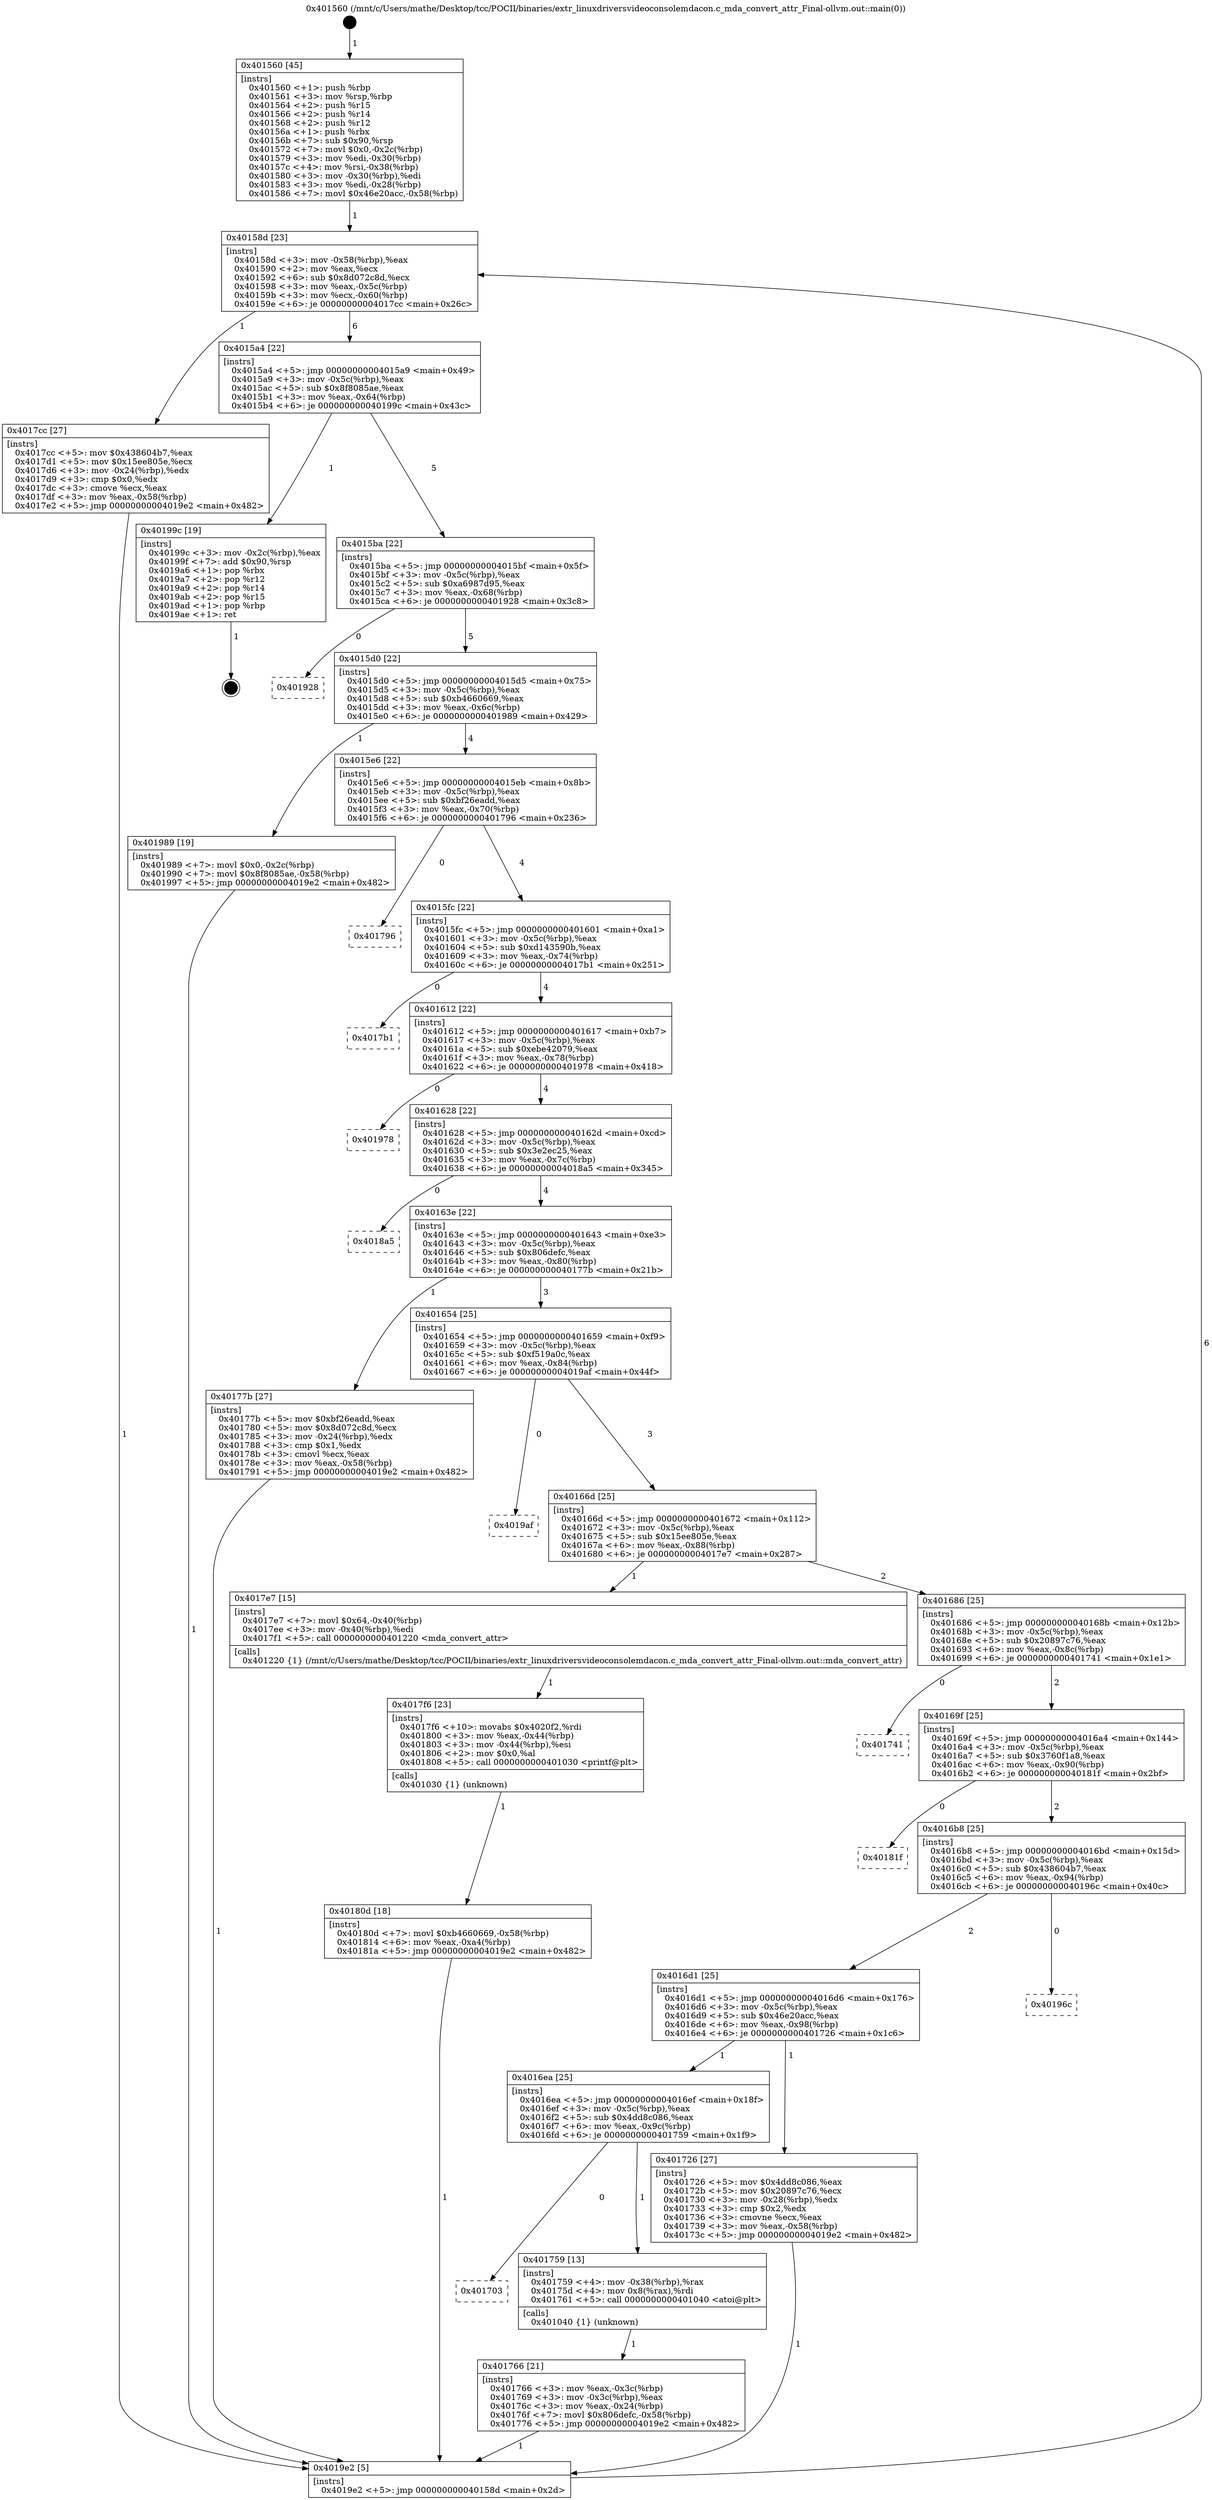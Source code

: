 digraph "0x401560" {
  label = "0x401560 (/mnt/c/Users/mathe/Desktop/tcc/POCII/binaries/extr_linuxdriversvideoconsolemdacon.c_mda_convert_attr_Final-ollvm.out::main(0))"
  labelloc = "t"
  node[shape=record]

  Entry [label="",width=0.3,height=0.3,shape=circle,fillcolor=black,style=filled]
  "0x40158d" [label="{
     0x40158d [23]\l
     | [instrs]\l
     &nbsp;&nbsp;0x40158d \<+3\>: mov -0x58(%rbp),%eax\l
     &nbsp;&nbsp;0x401590 \<+2\>: mov %eax,%ecx\l
     &nbsp;&nbsp;0x401592 \<+6\>: sub $0x8d072c8d,%ecx\l
     &nbsp;&nbsp;0x401598 \<+3\>: mov %eax,-0x5c(%rbp)\l
     &nbsp;&nbsp;0x40159b \<+3\>: mov %ecx,-0x60(%rbp)\l
     &nbsp;&nbsp;0x40159e \<+6\>: je 00000000004017cc \<main+0x26c\>\l
  }"]
  "0x4017cc" [label="{
     0x4017cc [27]\l
     | [instrs]\l
     &nbsp;&nbsp;0x4017cc \<+5\>: mov $0x438604b7,%eax\l
     &nbsp;&nbsp;0x4017d1 \<+5\>: mov $0x15ee805e,%ecx\l
     &nbsp;&nbsp;0x4017d6 \<+3\>: mov -0x24(%rbp),%edx\l
     &nbsp;&nbsp;0x4017d9 \<+3\>: cmp $0x0,%edx\l
     &nbsp;&nbsp;0x4017dc \<+3\>: cmove %ecx,%eax\l
     &nbsp;&nbsp;0x4017df \<+3\>: mov %eax,-0x58(%rbp)\l
     &nbsp;&nbsp;0x4017e2 \<+5\>: jmp 00000000004019e2 \<main+0x482\>\l
  }"]
  "0x4015a4" [label="{
     0x4015a4 [22]\l
     | [instrs]\l
     &nbsp;&nbsp;0x4015a4 \<+5\>: jmp 00000000004015a9 \<main+0x49\>\l
     &nbsp;&nbsp;0x4015a9 \<+3\>: mov -0x5c(%rbp),%eax\l
     &nbsp;&nbsp;0x4015ac \<+5\>: sub $0x8f8085ae,%eax\l
     &nbsp;&nbsp;0x4015b1 \<+3\>: mov %eax,-0x64(%rbp)\l
     &nbsp;&nbsp;0x4015b4 \<+6\>: je 000000000040199c \<main+0x43c\>\l
  }"]
  Exit [label="",width=0.3,height=0.3,shape=circle,fillcolor=black,style=filled,peripheries=2]
  "0x40199c" [label="{
     0x40199c [19]\l
     | [instrs]\l
     &nbsp;&nbsp;0x40199c \<+3\>: mov -0x2c(%rbp),%eax\l
     &nbsp;&nbsp;0x40199f \<+7\>: add $0x90,%rsp\l
     &nbsp;&nbsp;0x4019a6 \<+1\>: pop %rbx\l
     &nbsp;&nbsp;0x4019a7 \<+2\>: pop %r12\l
     &nbsp;&nbsp;0x4019a9 \<+2\>: pop %r14\l
     &nbsp;&nbsp;0x4019ab \<+2\>: pop %r15\l
     &nbsp;&nbsp;0x4019ad \<+1\>: pop %rbp\l
     &nbsp;&nbsp;0x4019ae \<+1\>: ret\l
  }"]
  "0x4015ba" [label="{
     0x4015ba [22]\l
     | [instrs]\l
     &nbsp;&nbsp;0x4015ba \<+5\>: jmp 00000000004015bf \<main+0x5f\>\l
     &nbsp;&nbsp;0x4015bf \<+3\>: mov -0x5c(%rbp),%eax\l
     &nbsp;&nbsp;0x4015c2 \<+5\>: sub $0xa6987d95,%eax\l
     &nbsp;&nbsp;0x4015c7 \<+3\>: mov %eax,-0x68(%rbp)\l
     &nbsp;&nbsp;0x4015ca \<+6\>: je 0000000000401928 \<main+0x3c8\>\l
  }"]
  "0x40180d" [label="{
     0x40180d [18]\l
     | [instrs]\l
     &nbsp;&nbsp;0x40180d \<+7\>: movl $0xb4660669,-0x58(%rbp)\l
     &nbsp;&nbsp;0x401814 \<+6\>: mov %eax,-0xa4(%rbp)\l
     &nbsp;&nbsp;0x40181a \<+5\>: jmp 00000000004019e2 \<main+0x482\>\l
  }"]
  "0x401928" [label="{
     0x401928\l
  }", style=dashed]
  "0x4015d0" [label="{
     0x4015d0 [22]\l
     | [instrs]\l
     &nbsp;&nbsp;0x4015d0 \<+5\>: jmp 00000000004015d5 \<main+0x75\>\l
     &nbsp;&nbsp;0x4015d5 \<+3\>: mov -0x5c(%rbp),%eax\l
     &nbsp;&nbsp;0x4015d8 \<+5\>: sub $0xb4660669,%eax\l
     &nbsp;&nbsp;0x4015dd \<+3\>: mov %eax,-0x6c(%rbp)\l
     &nbsp;&nbsp;0x4015e0 \<+6\>: je 0000000000401989 \<main+0x429\>\l
  }"]
  "0x4017f6" [label="{
     0x4017f6 [23]\l
     | [instrs]\l
     &nbsp;&nbsp;0x4017f6 \<+10\>: movabs $0x4020f2,%rdi\l
     &nbsp;&nbsp;0x401800 \<+3\>: mov %eax,-0x44(%rbp)\l
     &nbsp;&nbsp;0x401803 \<+3\>: mov -0x44(%rbp),%esi\l
     &nbsp;&nbsp;0x401806 \<+2\>: mov $0x0,%al\l
     &nbsp;&nbsp;0x401808 \<+5\>: call 0000000000401030 \<printf@plt\>\l
     | [calls]\l
     &nbsp;&nbsp;0x401030 \{1\} (unknown)\l
  }"]
  "0x401989" [label="{
     0x401989 [19]\l
     | [instrs]\l
     &nbsp;&nbsp;0x401989 \<+7\>: movl $0x0,-0x2c(%rbp)\l
     &nbsp;&nbsp;0x401990 \<+7\>: movl $0x8f8085ae,-0x58(%rbp)\l
     &nbsp;&nbsp;0x401997 \<+5\>: jmp 00000000004019e2 \<main+0x482\>\l
  }"]
  "0x4015e6" [label="{
     0x4015e6 [22]\l
     | [instrs]\l
     &nbsp;&nbsp;0x4015e6 \<+5\>: jmp 00000000004015eb \<main+0x8b\>\l
     &nbsp;&nbsp;0x4015eb \<+3\>: mov -0x5c(%rbp),%eax\l
     &nbsp;&nbsp;0x4015ee \<+5\>: sub $0xbf26eadd,%eax\l
     &nbsp;&nbsp;0x4015f3 \<+3\>: mov %eax,-0x70(%rbp)\l
     &nbsp;&nbsp;0x4015f6 \<+6\>: je 0000000000401796 \<main+0x236\>\l
  }"]
  "0x401766" [label="{
     0x401766 [21]\l
     | [instrs]\l
     &nbsp;&nbsp;0x401766 \<+3\>: mov %eax,-0x3c(%rbp)\l
     &nbsp;&nbsp;0x401769 \<+3\>: mov -0x3c(%rbp),%eax\l
     &nbsp;&nbsp;0x40176c \<+3\>: mov %eax,-0x24(%rbp)\l
     &nbsp;&nbsp;0x40176f \<+7\>: movl $0x806defc,-0x58(%rbp)\l
     &nbsp;&nbsp;0x401776 \<+5\>: jmp 00000000004019e2 \<main+0x482\>\l
  }"]
  "0x401796" [label="{
     0x401796\l
  }", style=dashed]
  "0x4015fc" [label="{
     0x4015fc [22]\l
     | [instrs]\l
     &nbsp;&nbsp;0x4015fc \<+5\>: jmp 0000000000401601 \<main+0xa1\>\l
     &nbsp;&nbsp;0x401601 \<+3\>: mov -0x5c(%rbp),%eax\l
     &nbsp;&nbsp;0x401604 \<+5\>: sub $0xd143590b,%eax\l
     &nbsp;&nbsp;0x401609 \<+3\>: mov %eax,-0x74(%rbp)\l
     &nbsp;&nbsp;0x40160c \<+6\>: je 00000000004017b1 \<main+0x251\>\l
  }"]
  "0x401703" [label="{
     0x401703\l
  }", style=dashed]
  "0x4017b1" [label="{
     0x4017b1\l
  }", style=dashed]
  "0x401612" [label="{
     0x401612 [22]\l
     | [instrs]\l
     &nbsp;&nbsp;0x401612 \<+5\>: jmp 0000000000401617 \<main+0xb7\>\l
     &nbsp;&nbsp;0x401617 \<+3\>: mov -0x5c(%rbp),%eax\l
     &nbsp;&nbsp;0x40161a \<+5\>: sub $0xebe42079,%eax\l
     &nbsp;&nbsp;0x40161f \<+3\>: mov %eax,-0x78(%rbp)\l
     &nbsp;&nbsp;0x401622 \<+6\>: je 0000000000401978 \<main+0x418\>\l
  }"]
  "0x401759" [label="{
     0x401759 [13]\l
     | [instrs]\l
     &nbsp;&nbsp;0x401759 \<+4\>: mov -0x38(%rbp),%rax\l
     &nbsp;&nbsp;0x40175d \<+4\>: mov 0x8(%rax),%rdi\l
     &nbsp;&nbsp;0x401761 \<+5\>: call 0000000000401040 \<atoi@plt\>\l
     | [calls]\l
     &nbsp;&nbsp;0x401040 \{1\} (unknown)\l
  }"]
  "0x401978" [label="{
     0x401978\l
  }", style=dashed]
  "0x401628" [label="{
     0x401628 [22]\l
     | [instrs]\l
     &nbsp;&nbsp;0x401628 \<+5\>: jmp 000000000040162d \<main+0xcd\>\l
     &nbsp;&nbsp;0x40162d \<+3\>: mov -0x5c(%rbp),%eax\l
     &nbsp;&nbsp;0x401630 \<+5\>: sub $0x3e2ec25,%eax\l
     &nbsp;&nbsp;0x401635 \<+3\>: mov %eax,-0x7c(%rbp)\l
     &nbsp;&nbsp;0x401638 \<+6\>: je 00000000004018a5 \<main+0x345\>\l
  }"]
  "0x401560" [label="{
     0x401560 [45]\l
     | [instrs]\l
     &nbsp;&nbsp;0x401560 \<+1\>: push %rbp\l
     &nbsp;&nbsp;0x401561 \<+3\>: mov %rsp,%rbp\l
     &nbsp;&nbsp;0x401564 \<+2\>: push %r15\l
     &nbsp;&nbsp;0x401566 \<+2\>: push %r14\l
     &nbsp;&nbsp;0x401568 \<+2\>: push %r12\l
     &nbsp;&nbsp;0x40156a \<+1\>: push %rbx\l
     &nbsp;&nbsp;0x40156b \<+7\>: sub $0x90,%rsp\l
     &nbsp;&nbsp;0x401572 \<+7\>: movl $0x0,-0x2c(%rbp)\l
     &nbsp;&nbsp;0x401579 \<+3\>: mov %edi,-0x30(%rbp)\l
     &nbsp;&nbsp;0x40157c \<+4\>: mov %rsi,-0x38(%rbp)\l
     &nbsp;&nbsp;0x401580 \<+3\>: mov -0x30(%rbp),%edi\l
     &nbsp;&nbsp;0x401583 \<+3\>: mov %edi,-0x28(%rbp)\l
     &nbsp;&nbsp;0x401586 \<+7\>: movl $0x46e20acc,-0x58(%rbp)\l
  }"]
  "0x4018a5" [label="{
     0x4018a5\l
  }", style=dashed]
  "0x40163e" [label="{
     0x40163e [22]\l
     | [instrs]\l
     &nbsp;&nbsp;0x40163e \<+5\>: jmp 0000000000401643 \<main+0xe3\>\l
     &nbsp;&nbsp;0x401643 \<+3\>: mov -0x5c(%rbp),%eax\l
     &nbsp;&nbsp;0x401646 \<+5\>: sub $0x806defc,%eax\l
     &nbsp;&nbsp;0x40164b \<+3\>: mov %eax,-0x80(%rbp)\l
     &nbsp;&nbsp;0x40164e \<+6\>: je 000000000040177b \<main+0x21b\>\l
  }"]
  "0x4019e2" [label="{
     0x4019e2 [5]\l
     | [instrs]\l
     &nbsp;&nbsp;0x4019e2 \<+5\>: jmp 000000000040158d \<main+0x2d\>\l
  }"]
  "0x40177b" [label="{
     0x40177b [27]\l
     | [instrs]\l
     &nbsp;&nbsp;0x40177b \<+5\>: mov $0xbf26eadd,%eax\l
     &nbsp;&nbsp;0x401780 \<+5\>: mov $0x8d072c8d,%ecx\l
     &nbsp;&nbsp;0x401785 \<+3\>: mov -0x24(%rbp),%edx\l
     &nbsp;&nbsp;0x401788 \<+3\>: cmp $0x1,%edx\l
     &nbsp;&nbsp;0x40178b \<+3\>: cmovl %ecx,%eax\l
     &nbsp;&nbsp;0x40178e \<+3\>: mov %eax,-0x58(%rbp)\l
     &nbsp;&nbsp;0x401791 \<+5\>: jmp 00000000004019e2 \<main+0x482\>\l
  }"]
  "0x401654" [label="{
     0x401654 [25]\l
     | [instrs]\l
     &nbsp;&nbsp;0x401654 \<+5\>: jmp 0000000000401659 \<main+0xf9\>\l
     &nbsp;&nbsp;0x401659 \<+3\>: mov -0x5c(%rbp),%eax\l
     &nbsp;&nbsp;0x40165c \<+5\>: sub $0xf519a0c,%eax\l
     &nbsp;&nbsp;0x401661 \<+6\>: mov %eax,-0x84(%rbp)\l
     &nbsp;&nbsp;0x401667 \<+6\>: je 00000000004019af \<main+0x44f\>\l
  }"]
  "0x4016ea" [label="{
     0x4016ea [25]\l
     | [instrs]\l
     &nbsp;&nbsp;0x4016ea \<+5\>: jmp 00000000004016ef \<main+0x18f\>\l
     &nbsp;&nbsp;0x4016ef \<+3\>: mov -0x5c(%rbp),%eax\l
     &nbsp;&nbsp;0x4016f2 \<+5\>: sub $0x4dd8c086,%eax\l
     &nbsp;&nbsp;0x4016f7 \<+6\>: mov %eax,-0x9c(%rbp)\l
     &nbsp;&nbsp;0x4016fd \<+6\>: je 0000000000401759 \<main+0x1f9\>\l
  }"]
  "0x4019af" [label="{
     0x4019af\l
  }", style=dashed]
  "0x40166d" [label="{
     0x40166d [25]\l
     | [instrs]\l
     &nbsp;&nbsp;0x40166d \<+5\>: jmp 0000000000401672 \<main+0x112\>\l
     &nbsp;&nbsp;0x401672 \<+3\>: mov -0x5c(%rbp),%eax\l
     &nbsp;&nbsp;0x401675 \<+5\>: sub $0x15ee805e,%eax\l
     &nbsp;&nbsp;0x40167a \<+6\>: mov %eax,-0x88(%rbp)\l
     &nbsp;&nbsp;0x401680 \<+6\>: je 00000000004017e7 \<main+0x287\>\l
  }"]
  "0x401726" [label="{
     0x401726 [27]\l
     | [instrs]\l
     &nbsp;&nbsp;0x401726 \<+5\>: mov $0x4dd8c086,%eax\l
     &nbsp;&nbsp;0x40172b \<+5\>: mov $0x20897c76,%ecx\l
     &nbsp;&nbsp;0x401730 \<+3\>: mov -0x28(%rbp),%edx\l
     &nbsp;&nbsp;0x401733 \<+3\>: cmp $0x2,%edx\l
     &nbsp;&nbsp;0x401736 \<+3\>: cmovne %ecx,%eax\l
     &nbsp;&nbsp;0x401739 \<+3\>: mov %eax,-0x58(%rbp)\l
     &nbsp;&nbsp;0x40173c \<+5\>: jmp 00000000004019e2 \<main+0x482\>\l
  }"]
  "0x4017e7" [label="{
     0x4017e7 [15]\l
     | [instrs]\l
     &nbsp;&nbsp;0x4017e7 \<+7\>: movl $0x64,-0x40(%rbp)\l
     &nbsp;&nbsp;0x4017ee \<+3\>: mov -0x40(%rbp),%edi\l
     &nbsp;&nbsp;0x4017f1 \<+5\>: call 0000000000401220 \<mda_convert_attr\>\l
     | [calls]\l
     &nbsp;&nbsp;0x401220 \{1\} (/mnt/c/Users/mathe/Desktop/tcc/POCII/binaries/extr_linuxdriversvideoconsolemdacon.c_mda_convert_attr_Final-ollvm.out::mda_convert_attr)\l
  }"]
  "0x401686" [label="{
     0x401686 [25]\l
     | [instrs]\l
     &nbsp;&nbsp;0x401686 \<+5\>: jmp 000000000040168b \<main+0x12b\>\l
     &nbsp;&nbsp;0x40168b \<+3\>: mov -0x5c(%rbp),%eax\l
     &nbsp;&nbsp;0x40168e \<+5\>: sub $0x20897c76,%eax\l
     &nbsp;&nbsp;0x401693 \<+6\>: mov %eax,-0x8c(%rbp)\l
     &nbsp;&nbsp;0x401699 \<+6\>: je 0000000000401741 \<main+0x1e1\>\l
  }"]
  "0x4016d1" [label="{
     0x4016d1 [25]\l
     | [instrs]\l
     &nbsp;&nbsp;0x4016d1 \<+5\>: jmp 00000000004016d6 \<main+0x176\>\l
     &nbsp;&nbsp;0x4016d6 \<+3\>: mov -0x5c(%rbp),%eax\l
     &nbsp;&nbsp;0x4016d9 \<+5\>: sub $0x46e20acc,%eax\l
     &nbsp;&nbsp;0x4016de \<+6\>: mov %eax,-0x98(%rbp)\l
     &nbsp;&nbsp;0x4016e4 \<+6\>: je 0000000000401726 \<main+0x1c6\>\l
  }"]
  "0x401741" [label="{
     0x401741\l
  }", style=dashed]
  "0x40169f" [label="{
     0x40169f [25]\l
     | [instrs]\l
     &nbsp;&nbsp;0x40169f \<+5\>: jmp 00000000004016a4 \<main+0x144\>\l
     &nbsp;&nbsp;0x4016a4 \<+3\>: mov -0x5c(%rbp),%eax\l
     &nbsp;&nbsp;0x4016a7 \<+5\>: sub $0x3760f1a8,%eax\l
     &nbsp;&nbsp;0x4016ac \<+6\>: mov %eax,-0x90(%rbp)\l
     &nbsp;&nbsp;0x4016b2 \<+6\>: je 000000000040181f \<main+0x2bf\>\l
  }"]
  "0x40196c" [label="{
     0x40196c\l
  }", style=dashed]
  "0x40181f" [label="{
     0x40181f\l
  }", style=dashed]
  "0x4016b8" [label="{
     0x4016b8 [25]\l
     | [instrs]\l
     &nbsp;&nbsp;0x4016b8 \<+5\>: jmp 00000000004016bd \<main+0x15d\>\l
     &nbsp;&nbsp;0x4016bd \<+3\>: mov -0x5c(%rbp),%eax\l
     &nbsp;&nbsp;0x4016c0 \<+5\>: sub $0x438604b7,%eax\l
     &nbsp;&nbsp;0x4016c5 \<+6\>: mov %eax,-0x94(%rbp)\l
     &nbsp;&nbsp;0x4016cb \<+6\>: je 000000000040196c \<main+0x40c\>\l
  }"]
  Entry -> "0x401560" [label=" 1"]
  "0x40158d" -> "0x4017cc" [label=" 1"]
  "0x40158d" -> "0x4015a4" [label=" 6"]
  "0x40199c" -> Exit [label=" 1"]
  "0x4015a4" -> "0x40199c" [label=" 1"]
  "0x4015a4" -> "0x4015ba" [label=" 5"]
  "0x401989" -> "0x4019e2" [label=" 1"]
  "0x4015ba" -> "0x401928" [label=" 0"]
  "0x4015ba" -> "0x4015d0" [label=" 5"]
  "0x40180d" -> "0x4019e2" [label=" 1"]
  "0x4015d0" -> "0x401989" [label=" 1"]
  "0x4015d0" -> "0x4015e6" [label=" 4"]
  "0x4017f6" -> "0x40180d" [label=" 1"]
  "0x4015e6" -> "0x401796" [label=" 0"]
  "0x4015e6" -> "0x4015fc" [label=" 4"]
  "0x4017e7" -> "0x4017f6" [label=" 1"]
  "0x4015fc" -> "0x4017b1" [label=" 0"]
  "0x4015fc" -> "0x401612" [label=" 4"]
  "0x4017cc" -> "0x4019e2" [label=" 1"]
  "0x401612" -> "0x401978" [label=" 0"]
  "0x401612" -> "0x401628" [label=" 4"]
  "0x40177b" -> "0x4019e2" [label=" 1"]
  "0x401628" -> "0x4018a5" [label=" 0"]
  "0x401628" -> "0x40163e" [label=" 4"]
  "0x401759" -> "0x401766" [label=" 1"]
  "0x40163e" -> "0x40177b" [label=" 1"]
  "0x40163e" -> "0x401654" [label=" 3"]
  "0x4016ea" -> "0x401703" [label=" 0"]
  "0x401654" -> "0x4019af" [label=" 0"]
  "0x401654" -> "0x40166d" [label=" 3"]
  "0x4016ea" -> "0x401759" [label=" 1"]
  "0x40166d" -> "0x4017e7" [label=" 1"]
  "0x40166d" -> "0x401686" [label=" 2"]
  "0x401766" -> "0x4019e2" [label=" 1"]
  "0x401686" -> "0x401741" [label=" 0"]
  "0x401686" -> "0x40169f" [label=" 2"]
  "0x401560" -> "0x40158d" [label=" 1"]
  "0x40169f" -> "0x40181f" [label=" 0"]
  "0x40169f" -> "0x4016b8" [label=" 2"]
  "0x401726" -> "0x4019e2" [label=" 1"]
  "0x4016b8" -> "0x40196c" [label=" 0"]
  "0x4016b8" -> "0x4016d1" [label=" 2"]
  "0x4019e2" -> "0x40158d" [label=" 6"]
  "0x4016d1" -> "0x401726" [label=" 1"]
  "0x4016d1" -> "0x4016ea" [label=" 1"]
}
